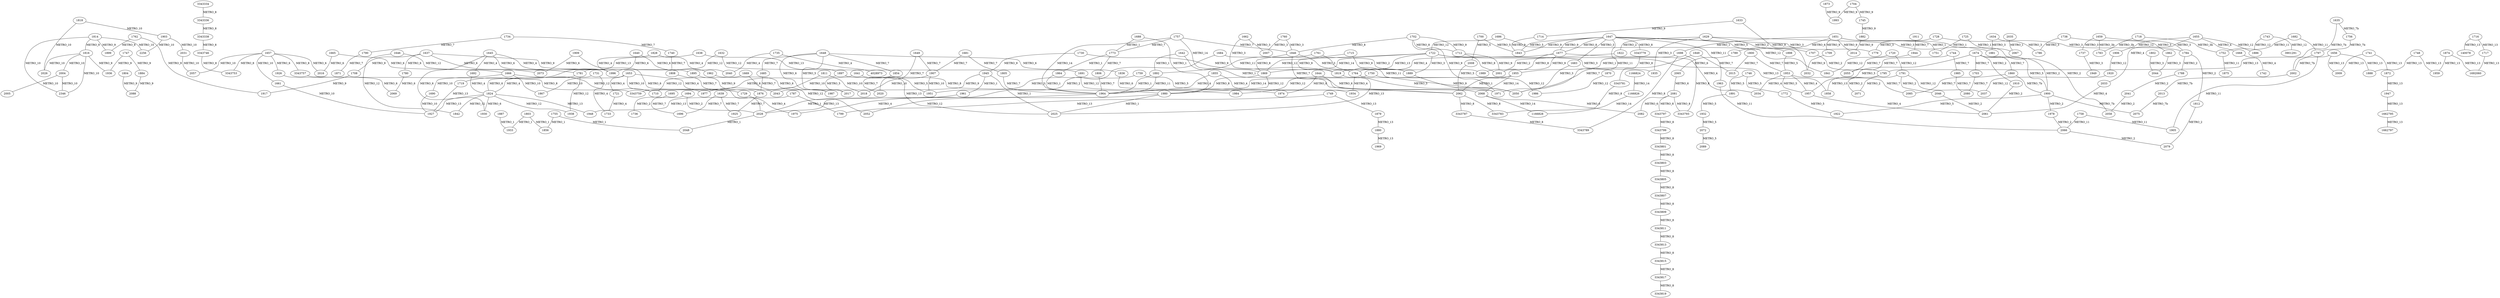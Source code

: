 graph graphe { 
	1629;
	1632;
	1633;
	1634;
	1635;
	1637;
	1638;
	1639;
	1640;
	1641;
	1642;
	1644;
	1645;
	1646;
	1647;
	1648;
	1649;
	1651;
	1653;
	1655;
	1656;
	1657;
	1659;
	1661;
	1662;
	1665;
	1666;
	1668;
	1669;
	1674;
	1677;
	1681;
	1682;
	1683;
	1684;
	1685;
	1686;
	1688;
	1690;
	1691;
	1692;
	1694;
	1695;
	1696;
	1698;
	1700;
	1702;
	1703;
	1704;
	1707;
	1708;
	1709;
	1710;
	1712;
	1714;
	1715;
	1716;
	1717;
	1718;
	1719;
	1720;
	1721;
	1722;
	1725;
	1728;
	1729;
	1730;
	1731;
	1733;
	1734;
	1735;
	1736;
	1737;
	1738;
	1740;
	1741;
	1742;
	1743;
	1744;
	1745;
	1746;
	1747;
	1748;
	1749;
	1750;
	1751;
	1752;
	1755;
	1756;
	1757;
	1758;
	1759;
	1760;
	1761;
	1762;
	1764;
	1772;
	1773;
	1779;
	1780;
	1781;
	1783;
	1784;
	1786;
	1787;
	1788;
	1789;
	1790;
	1791;
	1795;
	1797;
	1799;
	1800;
	1802;
	1803;
	1804;
	1805;
	1806;
	1808;
	1811;
	1812;
	1814;
	1816;
	1818;
	1819;
	1822;
	1824;
	1828;
	1836;
	1841;
	1842;
	1843;
	1846;
	1849;
	1854;
	1855;
	1856;
	1858;
	1860;
	1862;
	1864;
	1867;
	1869;
	1870;
	1871;
	1872;
	1873;
	1874;
	1875;
	1876;
	1879;
	1880;
	1881;
	1882;
	1884;
	1886;
	1887;
	1888;
	1889;
	1891;
	1892;
	1895;
	1897;
	1898;
	1899;
	1900;
	1903;
	1905;
	1906;
	1907;
	1909;
	1910;
	1911;
	1917;
	1920;
	1922;
	1925;
	1926;
	1927;
	1930;
	1932;
	1933;
	1934;
	1935;
	1936;
	1938;
	1944;
	1945;
	1947;
	1948;
	1949;
	1951;
	1953;
	1955;
	1957;
	1959;
	1961;
	1962;
	1963;
	1964;
	1969;
	1971;
	1974;
	1975;
	1977;
	1978;
	1980;
	1984;
	1985;
	1986;
	1987;
	1989;
	1993;
	1996;
	2001;
	2002;
	2004;
	2005;
	2007;
	2008;
	2009;
	2013;
	2014;
	2015;
	2016;
	2017;
	2018;
	2020;
	2025;
	2026;
	2028;
	2031;
	2032;
	2033;
	2034;
	2035;
	2037;
	2040;
	2041;
	2043;
	2044;
	2046;
	2048;
	2050;
	2052;
	2055;
	2057;
	2058;
	2061;
	2062;
	2065;
	2066;
	2067;
	2068;
	2069;
	2071;
	2072;
	2073;
	2075;
	2079;
	2080;
	2081;
	2082;
	2085;
	2088;
	2089;
	2256;
	2346;
	140078;
	1166824;
	1166826;
	1166828;
	1662795;
	1662797;
	1692060;
	3343334;
	3343336;
	3343338;
	3343746;
	3343753;
	3343757;
	3343759;
	3343779;
	3343781;
	3343783;
	3343787;
	3343789;
	3343793;
	3343797;
	3343799;
	3343801;
	3343803;
	3343805;
	3343807;
	3343809;
	3343811;
	3343813;
	3343815;
	3343817;
	3343819;
	3901291;
	4028973;
	1629 -- 1707 [label=METRO_2] ;
	1629 -- 1822 [label=METRO_2] ;
	1629 -- 1881 [label=METRO_3] ;
	1629 -- 1935 [label=METRO_3] ;
	1632 -- 1691 [label=METRO_12] ;
	1632 -- 1781 [label=METRO_12] ;
	1633 -- 1714 [label=METRO_9] ;
	1633 -- 2032 [label=METRO_9] ;
	1634 -- 1786 [label=METRO_3] ;
	1634 -- 1881 [label=METRO_3] ;
	1635 -- 1756 [label=METRO_7b] ;
	1635 -- 2002 [label=METRO_7b] ;
	1637 -- 1708 [label=METRO_9] ;
	1637 -- 1780 [label=METRO_6] ;
	1637 -- 1895 [label=METRO_9] ;
	1637 -- 2073 [label=METRO_6] ;
	1638 -- 1719 [label=METRO_13] ;
	1638 -- 1897 [label=METRO_13] ;
	1639 -- 1696 [label=METRO_7] ;
	1639 -- 1925 [label=METRO_7] ;
	1640 -- 1962 [label=METRO_6] ;
	1640 -- 1996 [label=METRO_6] ;
	1641 -- 1951 [label=METRO_5] ;
	1641 -- 2017 [label=METRO_5] ;
	1642 -- 1892 [label=METRO_1] ;
	1642 -- 2062 [label=METRO_1] ;
	1644 -- 1974 [label=METRO_6] ;
	1644 -- 2068 [label=METRO_6] ;
	1645 -- 1692 [label=METRO_4] ;
	1645 -- 1930 [label=METRO_6] ;
	1645 -- 1996 [label=METRO_4] ;
	1645 -- 1996 [label=METRO_6] ;
	1646 -- 1666 [label=METRO_12] ;
	1646 -- 1842 [label=METRO_12] ;
	1647 -- 1677 [label=METRO_8] ;
	1647 -- 1677 [label=METRO_9] ;
	1647 -- 1683 [label=METRO_3] ;
	1647 -- 1779 [label=METRO_3] ;
	1647 -- 1843 [label=METRO_5] ;
	1647 -- 1843 [label=METRO_9] ;
	1647 -- 1898 [label=METRO_5] ;
	1647 -- 1963 [label=METRO_11] ;
	1647 -- 2050 [label=METRO_11] ;
	1647 -- 3343779 [label=METRO_8] ;
	1648 -- 1685 [label=METRO_7] ;
	1648 -- 1836 [label=METRO_6] ;
	1648 -- 1854 [label=METRO_7] ;
	1648 -- 1987 [label=METRO_6] ;
	1648 -- 2017 [label=METRO_5] ;
	1649 -- 1907 [label=METRO_7] ;
	1649 -- 2020 [label=METRO_7] ;
	1651 -- 1698 [label=METRO_1] ;
	1651 -- 1709 [label=METRO_9] ;
	1651 -- 1751 [label=METRO_1] ;
	1651 -- 1789 [label=METRO_6] ;
	1651 -- 2014 [label=METRO_9] ;
	1651 -- 2058 [label=METRO_2] ;
	1653 -- 1721 [label=METRO_4] ;
	1653 -- 1729 [label=METRO_4] ;
	1653 -- 1867 [label=METRO_10] ;
	1653 -- 1977 [label=METRO_10] ;
	1655 -- 1668 [label=METRO_4] ;
	1655 -- 1886 [label=METRO_12] ;
	1655 -- 1906 [label=METRO_12] ;
	1655 -- 2033 [label=METRO_4] ;
	1656 -- 1795 [label=METRO_13] ;
	1656 -- 1888 [label=METRO_13] ;
	1656 -- 2009 [label=METRO_13] ;
	1657 -- 1661 [label=METRO_10] ;
	1657 -- 1926 [label=METRO_6] ;
	1657 -- 2016 [label=METRO_6] ;
	1657 -- 2057 [label=METRO_10] ;
	1657 -- 3343753 [label=METRO_8] ;
	1657 -- 3343757 [label=METRO_8] ;
	1659 -- 1737 [label=METRO_3] ;
	1659 -- 1783 [label=METRO_3b] ;
	1659 -- 1784 [label=METRO_3] ;
	1661 -- 1927 [label=METRO_10] ;
	1662 -- 1764 [label=METRO_3] ;
	1662 -- 2007 [label=METRO_3] ;
	1665 -- 1781 [label=METRO_6] ;
	1665 -- 2016 [label=METRO_6] ;
	1666 -- 1690 [label=METRO_10] ;
	1666 -- 1710 [label=METRO_12] ;
	1666 -- 1867 [label=METRO_10] ;
	1668 -- 1742 [label=METRO_4] ;
	1669 -- 1710 [label=METRO_12] ;
	1669 -- 2052 [label=METRO_12] ;
	1674 -- 1703 [label=METRO_7] ;
	1674 -- 1860 [label=METRO_7] ;
	1674 -- 1900 [label=METRO_2] ;
	1674 -- 1900 [label=METRO_5] ;
	1674 -- 1910 [label=METRO_2] ;
	1674 -- 1957 [label=METRO_5] ;
	1677 -- 1764 [label=METRO_4] ;
	1677 -- 2001 [label=METRO_8] ;
	1677 -- 2001 [label=METRO_9] ;
	1677 -- 2034 [label=METRO_4] ;
	1681 -- 1805 [label=METRO_7] ;
	1681 -- 1907 [label=METRO_7] ;
	1682 -- 1752 [label=METRO_11] ;
	1682 -- 1797 [label=METRO_11] ;
	1683 -- 2050 [label=METRO_3] ;
	1684 -- 1989 [label=METRO_2] ;
	1684 -- 2028 [label=METRO_2] ;
	1685 -- 1876 [label=METRO_7] ;
	1686 -- 1722 [label=METRO_12] ;
	1686 -- 1841 [label=METRO_12] ;
	1688 -- 1773 [label=METRO_1] ;
	1688 -- 1980 [label=METRO_1] ;
	1690 -- 1927 [label=METRO_10] ;
	1691 -- 1984 [label=METRO_12] ;
	1692 -- 1824 [label=METRO_4] ;
	1694 -- 1736 [label=METRO_2] ;
	1694 -- 2028 [label=METRO_2] ;
	1695 -- 1696 [label=METRO_7] ;
	1698 -- 1955 [label=METRO_1] ;
	1698 -- 3343789 [label=METRO_8] ;
	1698 -- 3343793 [label=METRO_8] ;
	1700 -- 1843 [label=METRO_5] ;
	1700 -- 2008 [label=METRO_5] ;
	1702 -- 1712 [label=METRO_8] ;
	1702 -- 1712 [label=METRO_9] ;
	1702 -- 1846 [label=METRO_8] ;
	1702 -- 1971 [label=METRO_9] ;
	1703 -- 2080 [label=METRO_7] ;
	1704 -- 1745 [label=METRO_9] ;
	1704 -- 1993 [label=METRO_9] ;
	1707 -- 1795 [label=METRO_2] ;
	1708 -- 1917 [label=METRO_9] ;
	1709 -- 2032 [label=METRO_9] ;
	1712 -- 2001 [label=METRO_8] ;
	1712 -- 2001 [label=METRO_9] ;
	1714 -- 1843 [label=METRO_9] ;
	1715 -- 1819 [label=METRO_9] ;
	1715 -- 1889 [label=METRO_9] ;
	1716 -- 1717 [label=METRO_13] ;
	1716 -- 140078 [label=METRO_13] ;
	1717 -- 1692060 [label=METRO_13] ;
	1718 -- 1752 [label=METRO_3b] ;
	1718 -- 1783 [label=METRO_3b] ;
	1719 -- 1927 [label=METRO_13] ;
	1720 -- 1791 [label=METRO_12] ;
	1720 -- 1841 [label=METRO_12] ;
	1721 -- 1733 [label=METRO_4] ;
	1722 -- 1819 [label=METRO_13] ;
	1722 -- 1858 [label=METRO_13] ;
	1722 -- 1869 [label=METRO_12] ;
	1722 -- 1869 [label=METRO_14] ;
	1722 -- 1889 [label=METRO_3] ;
	1722 -- 1935 [label=METRO_3] ;
	1725 -- 1751 [label=METRO_1] ;
	1725 -- 2067 [label=METRO_1] ;
	1728 -- 1779 [label=METRO_3] ;
	1728 -- 1784 [label=METRO_3] ;
	1729 -- 1975 [label=METRO_4] ;
	1730 -- 1819 [label=METRO_9] ;
	1730 -- 1945 [label=METRO_9] ;
	1731 -- 1733 [label=METRO_4] ;
	1731 -- 1824 [label=METRO_4] ;
	1734 -- 1740 [label=METRO_7] ;
	1734 -- 1790 [label=METRO_7] ;
	1735 -- 2040 [label=METRO_4] ;
	1735 -- 4028973 [label=METRO_4] ;
	1737 -- 1949 [label=METRO_3] ;
	1738 -- 1786 [label=METRO_3] ;
	1738 -- 1862 [label=METRO_3] ;
	1740 -- 1808 [label=METRO_7] ;
	1741 -- 1872 [label=METRO_13] ;
	1741 -- 2009 [label=METRO_13] ;
	1743 -- 1886 [label=METRO_12] ;
	1743 -- 3901291 [label=METRO_12] ;
	1744 -- 1985 [label=METRO_7] ;
	1744 -- 2055 [label=METRO_7] ;
	1745 -- 1882 [label=METRO_9] ;
	1746 -- 1772 [label=METRO_5] ;
	1746 -- 1891 [label=METRO_5] ;
	1747 -- 1884 [label=METRO_9] ;
	1747 -- 1936 [label=METRO_9] ;
	1748 -- 1888 [label=METRO_13] ;
	1748 -- 1959 [label=METRO_13] ;
	1749 -- 1799 [label=METRO_13] ;
	1749 -- 1879 [label=METRO_13] ;
	1750 -- 1984 [label=METRO_12] ;
	1750 -- 1986 [label=METRO_12] ;
	1752 -- 1875 [label=METRO_11] ;
	1755 -- 1856 [label=METRO_1] ;
	1755 -- 2048 [label=METRO_1] ;
	1756 -- 1797 [label=METRO_7b] ;
	1757 -- 1773 [label=METRO_7] ;
	1757 -- 1846 [label=METRO_7] ;
	1757 -- 1869 [label=METRO_14] ;
	1757 -- 1964 [label=METRO_14] ;
	1758 -- 1905 [label=METRO_11] ;
	1758 -- 2066 [label=METRO_11] ;
	1759 -- 1951 [label=METRO_5] ;
	1759 -- 2062 [label=METRO_5] ;
	1760 -- 1846 [label=METRO_3] ;
	1760 -- 2007 [label=METRO_3] ;
	1761 -- 1892 [label=METRO_11] ;
	1761 -- 2050 [label=METRO_11] ;
	1762 -- 1899 [label=METRO_9] ;
	1762 -- 1917 [label=METRO_9] ;
	1764 -- 1934 [label=METRO_4] ;
	1764 -- 2050 [label=METRO_3] ;
	1772 -- 1922 [label=METRO_5] ;
	1773 -- 1806 [label=METRO_7] ;
	1773 -- 1864 [label=METRO_1] ;
	1780 -- 2069 [label=METRO_6] ;
	1781 -- 1824 [label=METRO_6] ;
	1781 -- 1938 [label=METRO_12] ;
	1784 -- 1788 [label=METRO_2] ;
	1784 -- 1812 [label=METRO_2] ;
	1787 -- 1799 [label=METRO_13] ;
	1787 -- 1948 [label=METRO_13] ;
	1788 -- 2041 [label=METRO_2] ;
	1789 -- 2065 [label=METRO_6] ;
	1790 -- 1871 [label=METRO_7] ;
	1791 -- 2037 [label=METRO_12] ;
	1791 -- 2046 [label=METRO_2] ;
	1791 -- 2071 [label=METRO_2] ;
	1795 -- 1858 [label=METRO_13] ;
	1795 -- 2071 [label=METRO_2] ;
	1797 -- 1905 [label=METRO_11] ;
	1797 -- 2002 [label=METRO_7b] ;
	1800 -- 1953 [label=METRO_7] ;
	1800 -- 2015 [label=METRO_7] ;
	1802 -- 2044 [label=METRO_3] ;
	1803 -- 1856 [label=METRO_1] ;
	1803 -- 1933 [label=METRO_1] ;
	1804 -- 2088 [label=METRO_9] ;
	1805 -- 1964 [label=METRO_7] ;
	1806 -- 1964 [label=METRO_7] ;
	1808 -- 1876 [label=METRO_7] ;
	1811 -- 1977 [label=METRO_10] ;
	1811 -- 2018 [label=METRO_10] ;
	1812 -- 2079 [label=METRO_2] ;
	1814 -- 1816 [label=METRO_9] ;
	1814 -- 1899 [label=METRO_9] ;
	1814 -- 2256 [label=METRO_10] ;
	1814 -- 2346 [label=METRO_10] ;
	1816 -- 1936 [label=METRO_9] ;
	1816 -- 2004 [label=METRO_10] ;
	1816 -- 2026 [label=METRO_10] ;
	1816 -- 2346 [label=METRO_10] ;
	1818 -- 1903 [label=METRO_10] ;
	1818 -- 2026 [label=METRO_10] ;
	1819 -- 2025 [label=METRO_13] ;
	1822 -- 1989 [label=METRO_2] ;
	1824 -- 1842 [label=METRO_12] ;
	1824 -- 1927 [label=METRO_13] ;
	1824 -- 1930 [label=METRO_6] ;
	1824 -- 1938 [label=METRO_12] ;
	1824 -- 1948 [label=METRO_13] ;
	1828 -- 1996 [label=METRO_4] ;
	1828 -- 2040 [label=METRO_4] ;
	1836 -- 1974 [label=METRO_6] ;
	1846 -- 1869 [label=METRO_8] ;
	1846 -- 1889 [label=METRO_3] ;
	1846 -- 1971 [label=METRO_7] ;
	1849 -- 1971 [label=METRO_7] ;
	1849 -- 2015 [label=METRO_7] ;
	1854 -- 2020 [label=METRO_7] ;
	1855 -- 1934 [label=METRO_4] ;
	1855 -- 1964 [label=METRO_4] ;
	1860 -- 1900 [label=METRO_7b] ;
	1860 -- 2085 [label=METRO_7] ;
	1862 -- 2044 [label=METRO_3] ;
	1864 -- 1964 [label=METRO_1] ;
	1869 -- 1980 [label=METRO_12] ;
	1869 -- 1980 [label=METRO_8] ;
	1870 -- 1986 [label=METRO_12] ;
	1872 -- 1947 [label=METRO_13] ;
	1873 -- 1993 [label=METRO_9] ;
	1874 -- 1959 [label=METRO_13] ;
	1874 -- 1692060 [label=METRO_13] ;
	1876 -- 1925 [label=METRO_7] ;
	1879 -- 1880 [label=METRO_13] ;
	1880 -- 1969 [label=METRO_13] ;
	1882 -- 2014 [label=METRO_9] ;
	1884 -- 2088 [label=METRO_9] ;
	1887 -- 1933 [label=METRO_1] ;
	1889 -- 1971 [label=METRO_9] ;
	1891 -- 1932 [label=METRO_5] ;
	1892 -- 1964 [label=METRO_1] ;
	1892 -- 1964 [label=METRO_11] ;
	1895 -- 2043 [label=METRO_9] ;
	1897 -- 1980 [label=METRO_8] ;
	1897 -- 2025 [label=METRO_13] ;
	1897 -- 3343759 [label=METRO_8] ;
	1898 -- 1953 [label=METRO_5] ;
	1900 -- 1922 [label=METRO_5] ;
	1900 -- 1978 [label=METRO_2] ;
	1900 -- 2075 [label=METRO_7b] ;
	1903 -- 2031 [label=METRO_10] ;
	1903 -- 2256 [label=METRO_10] ;
	1906 -- 1920 [label=METRO_12] ;
	1907 -- 1951 [label=METRO_10] ;
	1907 -- 2018 [label=METRO_10] ;
	1909 -- 2028 [label=METRO_6] ;
	1909 -- 2073 [label=METRO_6] ;
	1910 -- 2061 [label=METRO_2] ;
	1911 -- 1944 [label=METRO_7] ;
	1920 -- 2037 [label=METRO_12] ;
	1926 -- 2069 [label=METRO_6] ;
	1932 -- 2072 [label=METRO_5] ;
	1944 -- 2055 [label=METRO_7] ;
	1945 -- 1961 [label=METRO_1] ;
	1945 -- 2025 [label=METRO_1] ;
	1945 -- 2043 [label=METRO_9] ;
	1947 -- 1662795 [label=METRO_13] ;
	1953 -- 1957 [label=METRO_4] ;
	1953 -- 1957 [label=METRO_5] ;
	1953 -- 2034 [label=METRO_4] ;
	1953 -- 2085 [label=METRO_7] ;
	1955 -- 1964 [label=METRO_14] ;
	1955 -- 2062 [label=METRO_1] ;
	1955 -- 2068 [label=METRO_14] ;
	1957 -- 2061 [label=METRO_4] ;
	1961 -- 2028 [label=METRO_1] ;
	1962 -- 1987 [label=METRO_6] ;
	1963 -- 2066 [label=METRO_11] ;
	1964 -- 1975 [label=METRO_4] ;
	1978 -- 2066 [label=METRO_2] ;
	1980 -- 2025 [label=METRO_1] ;
	1980 -- 2052 [label=METRO_12] ;
	1985 -- 2080 [label=METRO_7] ;
	2002 -- 2013 [label=METRO_7b] ;
	2004 -- 2005 [label=METRO_10] ;
	2004 -- 2346 [label=METRO_10] ;
	2008 -- 2062 [label=METRO_5] ;
	2013 -- 2075 [label=METRO_7b] ;
	2028 -- 2048 [label=METRO_1] ;
	2031 -- 2057 [label=METRO_10] ;
	2033 -- 2061 [label=METRO_4] ;
	2035 -- 2067 [label=METRO_1] ;
	2041 -- 2058 [label=METRO_2] ;
	2046 -- 2061 [label=METRO_2] ;
	2062 -- 3343783 [label=METRO_8] ;
	2062 -- 3343787 [label=METRO_8] ;
	2065 -- 2081 [label=METRO_6] ;
	2066 -- 2079 [label=METRO_2] ;
	2068 -- 2082 [label=METRO_6] ;
	2068 -- 1166828 [label=METRO_14] ;
	2072 -- 2089 [label=METRO_5] ;
	2081 -- 2082 [label=METRO_6] ;
	2081 -- 3343793 [label=METRO_8] ;
	2081 -- 3343797 [label=METRO_8] ;
	1166824 -- 1166826 [label=METRO_14] ;
	1166826 -- 1166828 [label=METRO_14] ;
	1662795 -- 1662797 [label=METRO_13] ;
	3343334 -- 3343336 [label=METRO_8] ;
	3343336 -- 3343338 [label=METRO_8] ;
	3343338 -- 3343746 [label=METRO_8] ;
	3343746 -- 3343753 [label=METRO_8] ;
	3343757 -- 3343759 [label=METRO_8] ;
	3343779 -- 3343781 [label=METRO_8] ;
	3343781 -- 3343783 [label=METRO_8] ;
	3343787 -- 3343789 [label=METRO_8] ;
	3343797 -- 3343799 [label=METRO_8] ;
	3343799 -- 3343801 [label=METRO_8] ;
	3343801 -- 3343803 [label=METRO_8] ;
	3343803 -- 3343805 [label=METRO_8] ;
	3343805 -- 3343807 [label=METRO_8] ;
	3343807 -- 3343809 [label=METRO_8] ;
	3343809 -- 3343811 [label=METRO_8] ;
	3343811 -- 3343813 [label=METRO_8] ;
	3343813 -- 3343815 [label=METRO_8] ;
	3343815 -- 3343817 [label=METRO_8] ;
	3343817 -- 3343819 [label=METRO_8] ;
}